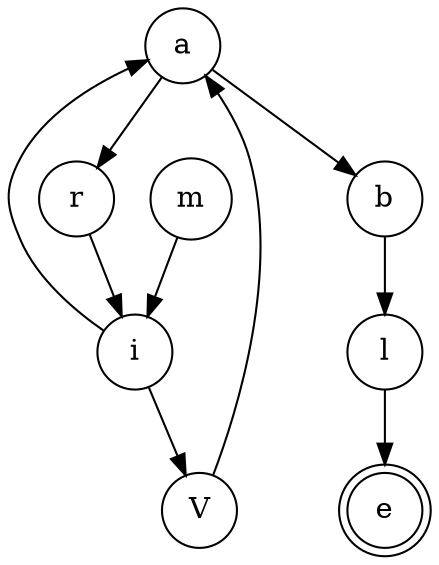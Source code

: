 digraph {   
    node [shape = doublecircle, color = black] e ;
    node [shape = circle];
    node [color= black];
    m -> i -> V -> a -> r -> i -> a -> b -> l -> e;	
}